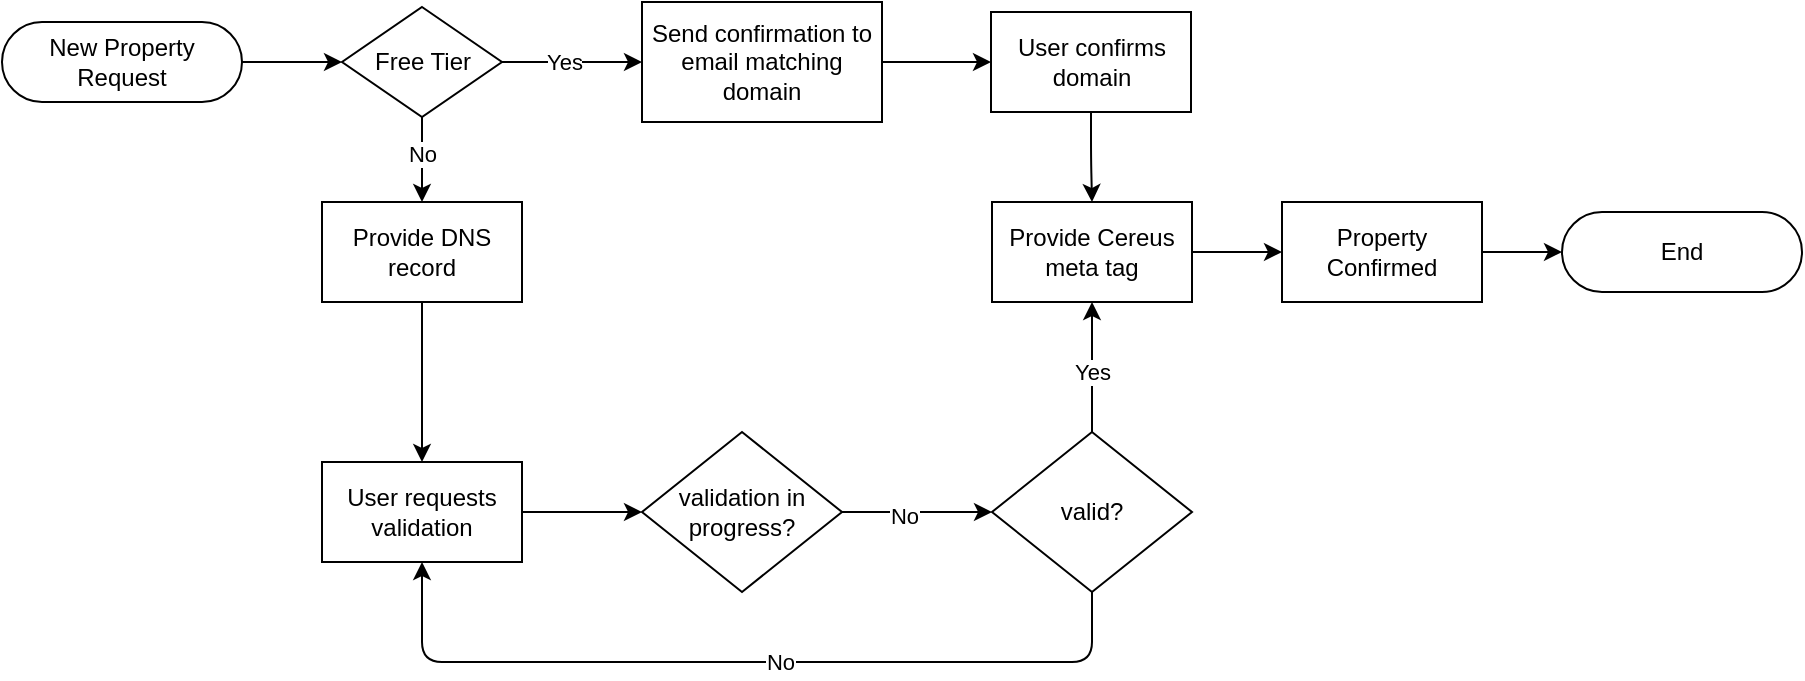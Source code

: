 <mxfile version="13.6.5" type="device"><diagram id="6a731a19-8d31-9384-78a2-239565b7b9f0" name="Page-1"><mxGraphModel dx="1207" dy="544" grid="1" gridSize="10" guides="1" tooltips="1" connect="1" arrows="1" fold="1" page="1" pageScale="1" pageWidth="1169" pageHeight="827" math="0" shadow="0"><root><mxCell id="0"/><mxCell id="1" parent="0"/><mxCell id="XiFHMy0tSExKTK-4LqHd-146" style="edgeStyle=orthogonalEdgeStyle;rounded=0;orthogonalLoop=1;jettySize=auto;html=1;exitX=1;exitY=0.5;exitDx=0;exitDy=0;exitPerimeter=0;entryX=0;entryY=0.5;entryDx=0;entryDy=0;" edge="1" parent="1" source="XiFHMy0tSExKTK-4LqHd-143" target="XiFHMy0tSExKTK-4LqHd-145"><mxGeometry relative="1" as="geometry"/></mxCell><mxCell id="XiFHMy0tSExKTK-4LqHd-143" value="New Property Request" style="html=1;dashed=0;whitespace=wrap;shape=mxgraph.dfd.start;whiteSpace=wrap;" vertex="1" parent="1"><mxGeometry x="40" y="40" width="120" height="40" as="geometry"/></mxCell><mxCell id="XiFHMy0tSExKTK-4LqHd-148" style="edgeStyle=orthogonalEdgeStyle;rounded=0;orthogonalLoop=1;jettySize=auto;html=1;exitX=1;exitY=0.5;exitDx=0;exitDy=0;entryX=0;entryY=0.5;entryDx=0;entryDy=0;" edge="1" parent="1" source="XiFHMy0tSExKTK-4LqHd-145" target="XiFHMy0tSExKTK-4LqHd-147"><mxGeometry relative="1" as="geometry"/></mxCell><mxCell id="XiFHMy0tSExKTK-4LqHd-149" value="Yes" style="edgeLabel;html=1;align=center;verticalAlign=middle;resizable=0;points=[];" vertex="1" connectable="0" parent="XiFHMy0tSExKTK-4LqHd-148"><mxGeometry x="-0.133" relative="1" as="geometry"><mxPoint as="offset"/></mxGeometry></mxCell><mxCell id="XiFHMy0tSExKTK-4LqHd-151" style="edgeStyle=orthogonalEdgeStyle;rounded=0;orthogonalLoop=1;jettySize=auto;html=1;exitX=0.5;exitY=1;exitDx=0;exitDy=0;entryX=0.5;entryY=0;entryDx=0;entryDy=0;" edge="1" parent="1" source="XiFHMy0tSExKTK-4LqHd-145" target="XiFHMy0tSExKTK-4LqHd-150"><mxGeometry relative="1" as="geometry"/></mxCell><mxCell id="XiFHMy0tSExKTK-4LqHd-152" value="No" style="edgeLabel;html=1;align=center;verticalAlign=middle;resizable=0;points=[];" vertex="1" connectable="0" parent="XiFHMy0tSExKTK-4LqHd-151"><mxGeometry x="-0.159" relative="1" as="geometry"><mxPoint as="offset"/></mxGeometry></mxCell><mxCell id="XiFHMy0tSExKTK-4LqHd-145" value="Free Tier" style="shape=rhombus;html=1;dashed=0;whitespace=wrap;perimeter=rhombusPerimeter;" vertex="1" parent="1"><mxGeometry x="210" y="32.5" width="80" height="55" as="geometry"/></mxCell><mxCell id="XiFHMy0tSExKTK-4LqHd-161" style="edgeStyle=orthogonalEdgeStyle;curved=0;rounded=1;sketch=0;orthogonalLoop=1;jettySize=auto;html=1;exitX=1;exitY=0.5;exitDx=0;exitDy=0;entryX=0;entryY=0.5;entryDx=0;entryDy=0;" edge="1" parent="1" source="XiFHMy0tSExKTK-4LqHd-147" target="XiFHMy0tSExKTK-4LqHd-153"><mxGeometry relative="1" as="geometry"/></mxCell><mxCell id="XiFHMy0tSExKTK-4LqHd-147" value="Send confirmation to email matching domain" style="html=1;dashed=0;whitespace=wrap;whiteSpace=wrap;" vertex="1" parent="1"><mxGeometry x="360" y="30" width="120" height="60" as="geometry"/></mxCell><mxCell id="XiFHMy0tSExKTK-4LqHd-155" style="edgeStyle=orthogonalEdgeStyle;curved=0;rounded=1;sketch=0;orthogonalLoop=1;jettySize=auto;html=1;exitX=0.5;exitY=1;exitDx=0;exitDy=0;entryX=0.5;entryY=0;entryDx=0;entryDy=0;" edge="1" parent="1" source="XiFHMy0tSExKTK-4LqHd-150" target="XiFHMy0tSExKTK-4LqHd-154"><mxGeometry relative="1" as="geometry"/></mxCell><mxCell id="XiFHMy0tSExKTK-4LqHd-150" value="Provide DNS record" style="html=1;dashed=0;whitespace=wrap;whiteSpace=wrap;" vertex="1" parent="1"><mxGeometry x="200" y="130" width="100" height="50" as="geometry"/></mxCell><mxCell id="XiFHMy0tSExKTK-4LqHd-165" style="edgeStyle=orthogonalEdgeStyle;curved=0;rounded=1;sketch=0;orthogonalLoop=1;jettySize=auto;html=1;exitX=0.5;exitY=1;exitDx=0;exitDy=0;entryX=0.5;entryY=0;entryDx=0;entryDy=0;" edge="1" parent="1" source="XiFHMy0tSExKTK-4LqHd-153" target="XiFHMy0tSExKTK-4LqHd-164"><mxGeometry relative="1" as="geometry"/></mxCell><mxCell id="XiFHMy0tSExKTK-4LqHd-153" value="User confirms domain" style="html=1;dashed=0;whitespace=wrap;whiteSpace=wrap;" vertex="1" parent="1"><mxGeometry x="534.5" y="35" width="100" height="50" as="geometry"/></mxCell><mxCell id="XiFHMy0tSExKTK-4LqHd-163" style="edgeStyle=orthogonalEdgeStyle;curved=0;rounded=1;sketch=0;orthogonalLoop=1;jettySize=auto;html=1;exitX=1;exitY=0.5;exitDx=0;exitDy=0;entryX=0;entryY=0.5;entryDx=0;entryDy=0;" edge="1" parent="1" source="XiFHMy0tSExKTK-4LqHd-154" target="XiFHMy0tSExKTK-4LqHd-162"><mxGeometry relative="1" as="geometry"/></mxCell><mxCell id="XiFHMy0tSExKTK-4LqHd-154" value="User requests validation" style="html=1;dashed=0;whitespace=wrap;whiteSpace=wrap;" vertex="1" parent="1"><mxGeometry x="200" y="260" width="100" height="50" as="geometry"/></mxCell><mxCell id="XiFHMy0tSExKTK-4LqHd-168" style="edgeStyle=orthogonalEdgeStyle;curved=0;rounded=1;sketch=0;orthogonalLoop=1;jettySize=auto;html=1;exitX=1;exitY=0.5;exitDx=0;exitDy=0;entryX=0;entryY=0.5;entryDx=0;entryDy=0;" edge="1" parent="1" source="XiFHMy0tSExKTK-4LqHd-162" target="XiFHMy0tSExKTK-4LqHd-167"><mxGeometry relative="1" as="geometry"/></mxCell><mxCell id="XiFHMy0tSExKTK-4LqHd-170" value="No" style="edgeLabel;html=1;align=center;verticalAlign=middle;resizable=0;points=[];" vertex="1" connectable="0" parent="XiFHMy0tSExKTK-4LqHd-168"><mxGeometry x="-0.173" y="-2" relative="1" as="geometry"><mxPoint as="offset"/></mxGeometry></mxCell><mxCell id="XiFHMy0tSExKTK-4LqHd-162" value="validation in progress?" style="shape=rhombus;html=1;dashed=0;whitespace=wrap;perimeter=rhombusPerimeter;rounded=0;sketch=0;whiteSpace=wrap;" vertex="1" parent="1"><mxGeometry x="360" y="245" width="100" height="80" as="geometry"/></mxCell><mxCell id="XiFHMy0tSExKTK-4LqHd-177" style="edgeStyle=orthogonalEdgeStyle;curved=0;rounded=1;sketch=0;orthogonalLoop=1;jettySize=auto;html=1;exitX=1;exitY=0.5;exitDx=0;exitDy=0;entryX=0;entryY=0.5;entryDx=0;entryDy=0;" edge="1" parent="1" source="XiFHMy0tSExKTK-4LqHd-164" target="XiFHMy0tSExKTK-4LqHd-176"><mxGeometry relative="1" as="geometry"/></mxCell><mxCell id="XiFHMy0tSExKTK-4LqHd-164" value="Provide Cereus meta tag" style="html=1;dashed=0;whitespace=wrap;whiteSpace=wrap;" vertex="1" parent="1"><mxGeometry x="535" y="130" width="100" height="50" as="geometry"/></mxCell><mxCell id="XiFHMy0tSExKTK-4LqHd-171" style="edgeStyle=orthogonalEdgeStyle;curved=0;rounded=1;sketch=0;orthogonalLoop=1;jettySize=auto;html=1;exitX=0.5;exitY=0;exitDx=0;exitDy=0;entryX=0.5;entryY=1;entryDx=0;entryDy=0;" edge="1" parent="1" source="XiFHMy0tSExKTK-4LqHd-167" target="XiFHMy0tSExKTK-4LqHd-164"><mxGeometry relative="1" as="geometry"/></mxCell><mxCell id="XiFHMy0tSExKTK-4LqHd-172" value="Yes" style="edgeLabel;html=1;align=center;verticalAlign=middle;resizable=0;points=[];" vertex="1" connectable="0" parent="XiFHMy0tSExKTK-4LqHd-171"><mxGeometry x="-0.077" relative="1" as="geometry"><mxPoint as="offset"/></mxGeometry></mxCell><mxCell id="XiFHMy0tSExKTK-4LqHd-173" style="edgeStyle=orthogonalEdgeStyle;curved=0;rounded=1;sketch=0;orthogonalLoop=1;jettySize=auto;html=1;exitX=0.5;exitY=1;exitDx=0;exitDy=0;entryX=0.5;entryY=1;entryDx=0;entryDy=0;" edge="1" parent="1" source="XiFHMy0tSExKTK-4LqHd-167" target="XiFHMy0tSExKTK-4LqHd-154"><mxGeometry relative="1" as="geometry"><Array as="points"><mxPoint x="585" y="360"/><mxPoint x="250" y="360"/></Array></mxGeometry></mxCell><mxCell id="XiFHMy0tSExKTK-4LqHd-174" value="No" style="edgeLabel;html=1;align=center;verticalAlign=middle;resizable=0;points=[];" vertex="1" connectable="0" parent="XiFHMy0tSExKTK-4LqHd-173"><mxGeometry x="-0.09" relative="1" as="geometry"><mxPoint as="offset"/></mxGeometry></mxCell><mxCell id="XiFHMy0tSExKTK-4LqHd-167" value="valid?" style="shape=rhombus;html=1;dashed=0;whitespace=wrap;perimeter=rhombusPerimeter;rounded=0;sketch=0;whiteSpace=wrap;" vertex="1" parent="1"><mxGeometry x="535" y="245" width="100" height="80" as="geometry"/></mxCell><mxCell id="XiFHMy0tSExKTK-4LqHd-179" style="edgeStyle=orthogonalEdgeStyle;curved=0;rounded=1;sketch=0;orthogonalLoop=1;jettySize=auto;html=1;exitX=1;exitY=0.5;exitDx=0;exitDy=0;" edge="1" parent="1" source="XiFHMy0tSExKTK-4LqHd-176" target="XiFHMy0tSExKTK-4LqHd-178"><mxGeometry relative="1" as="geometry"/></mxCell><mxCell id="XiFHMy0tSExKTK-4LqHd-176" value="Property Confirmed" style="html=1;dashed=0;whitespace=wrap;whiteSpace=wrap;" vertex="1" parent="1"><mxGeometry x="680" y="130" width="100" height="50" as="geometry"/></mxCell><mxCell id="XiFHMy0tSExKTK-4LqHd-178" value="End" style="html=1;dashed=0;whitespace=wrap;shape=mxgraph.dfd.start;whiteSpace=wrap;" vertex="1" parent="1"><mxGeometry x="820" y="135" width="120" height="40" as="geometry"/></mxCell></root></mxGraphModel></diagram></mxfile>